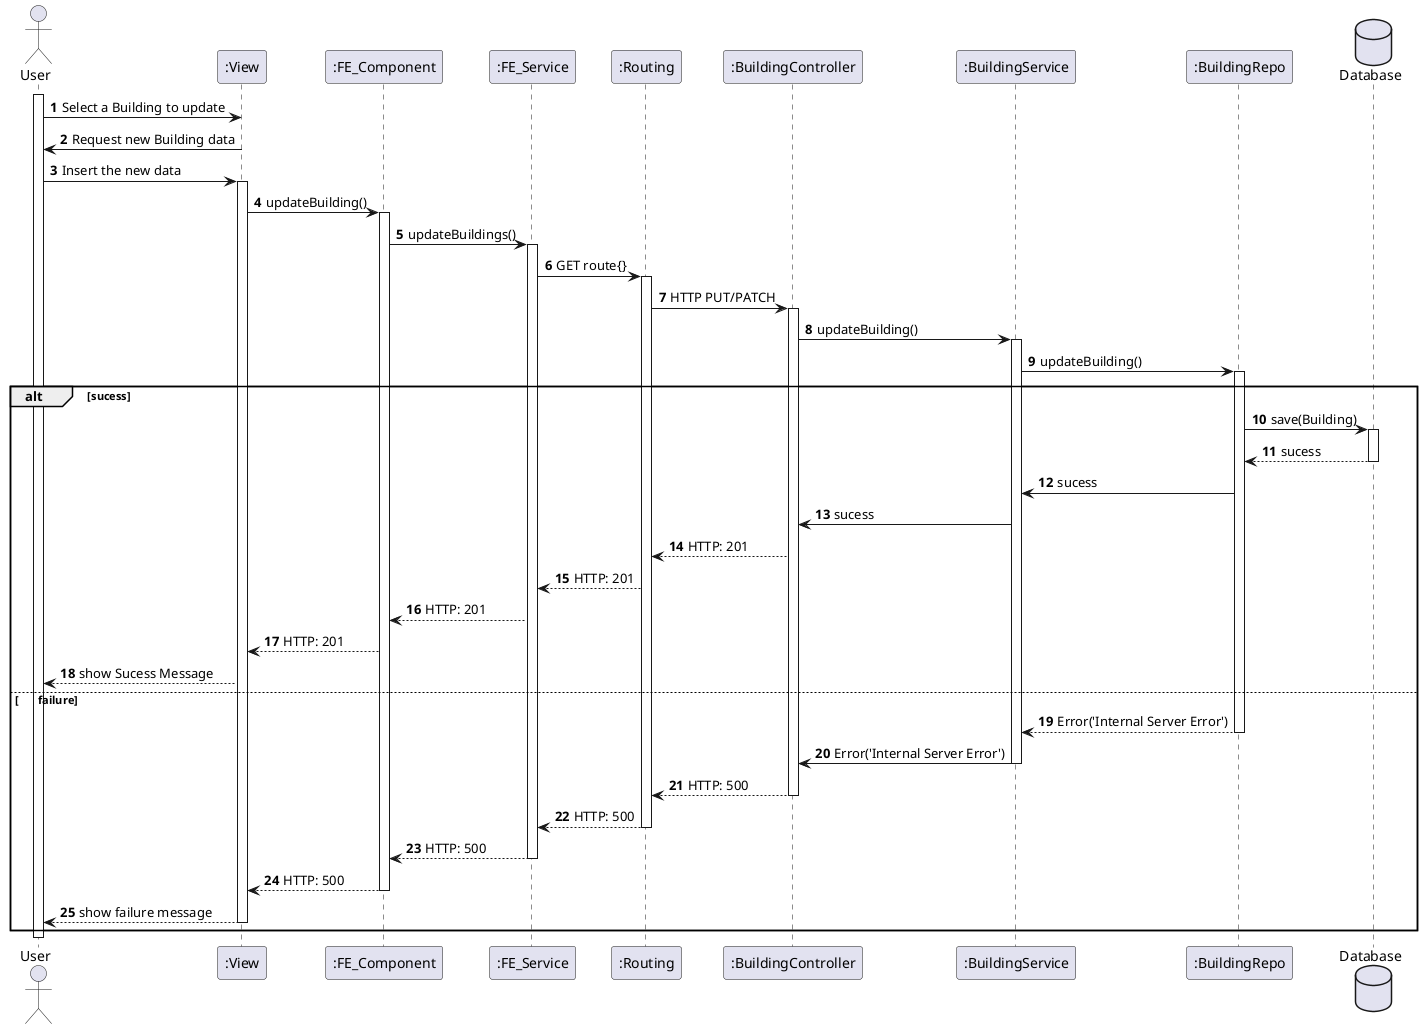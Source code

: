 @startuml
autonumber
'hide footbox
actor "User" as user

participant ":View" as sys
participant ":FE_Component" as comp
participant ":FE_Service" as FEsrvc
participant ":Routing" as route
participant ":BuildingController" as ctrl
participant ":BuildingService" as srvc
participant ":BuildingRepo" as repo


database "Database" as db

activate user
 user -> sys: Select a Building to update
 sys -> user: Request new Building data
 user -> sys: Insert the new data
activate sys
sys -> comp : updateBuilding()
activate comp
comp -> FEsrvc : updateBuildings()
activate FEsrvc
FEsrvc -> route: GET route{}
activate route
route -> ctrl: HTTP PUT/PATCH
activate ctrl
ctrl -> srvc: updateBuilding()
activate srvc
srvc -> repo: updateBuilding()




alt sucess
    activate repo
    repo -> db: save(Building)
    activate db
    db --> repo: sucess
    deactivate db
    repo -> srvc: sucess
    
    srvc -> ctrl: sucess
    ctrl --> route : HTTP: 201
    route --> FEsrvc: HTTP: 201
    FEsrvc --> comp: HTTP: 201
    comp --> sys: HTTP: 201
    sys --> user: show Sucess Message
else \tfailure
    repo --> srvc: Error('Internal Server Error')
    deactivate repo
    srvc -> ctrl: Error('Internal Server Error')
    deactivate srvc
    ctrl --> route : HTTP: 500
    deactivate ctrl
    route --> FEsrvc: HTTP: 500
    deactivate route
    FEsrvc --> comp: HTTP: 500
    deactivate FEsrvc 
    comp --> sys: HTTP: 500
    deactivate comp
    sys --> user: show failure message
    deactivate sys
end


deactivate repo
deactivate ctrl
deactivate route
deactivate FEsrvc
deactivate comp
deactivate sys
deactivate user
@enduml